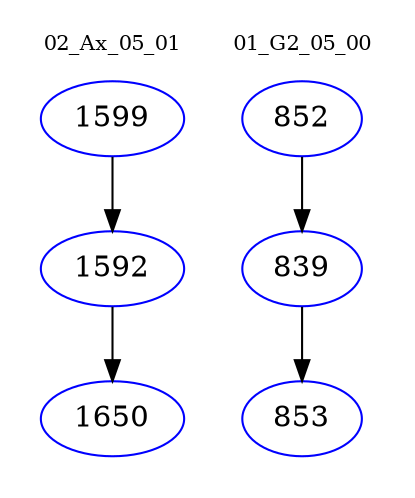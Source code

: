 digraph{
subgraph cluster_0 {
color = white
label = "02_Ax_05_01";
fontsize=10;
T0_1599 [label="1599", color="blue"]
T0_1599 -> T0_1592 [color="black"]
T0_1592 [label="1592", color="blue"]
T0_1592 -> T0_1650 [color="black"]
T0_1650 [label="1650", color="blue"]
}
subgraph cluster_1 {
color = white
label = "01_G2_05_00";
fontsize=10;
T1_852 [label="852", color="blue"]
T1_852 -> T1_839 [color="black"]
T1_839 [label="839", color="blue"]
T1_839 -> T1_853 [color="black"]
T1_853 [label="853", color="blue"]
}
}
